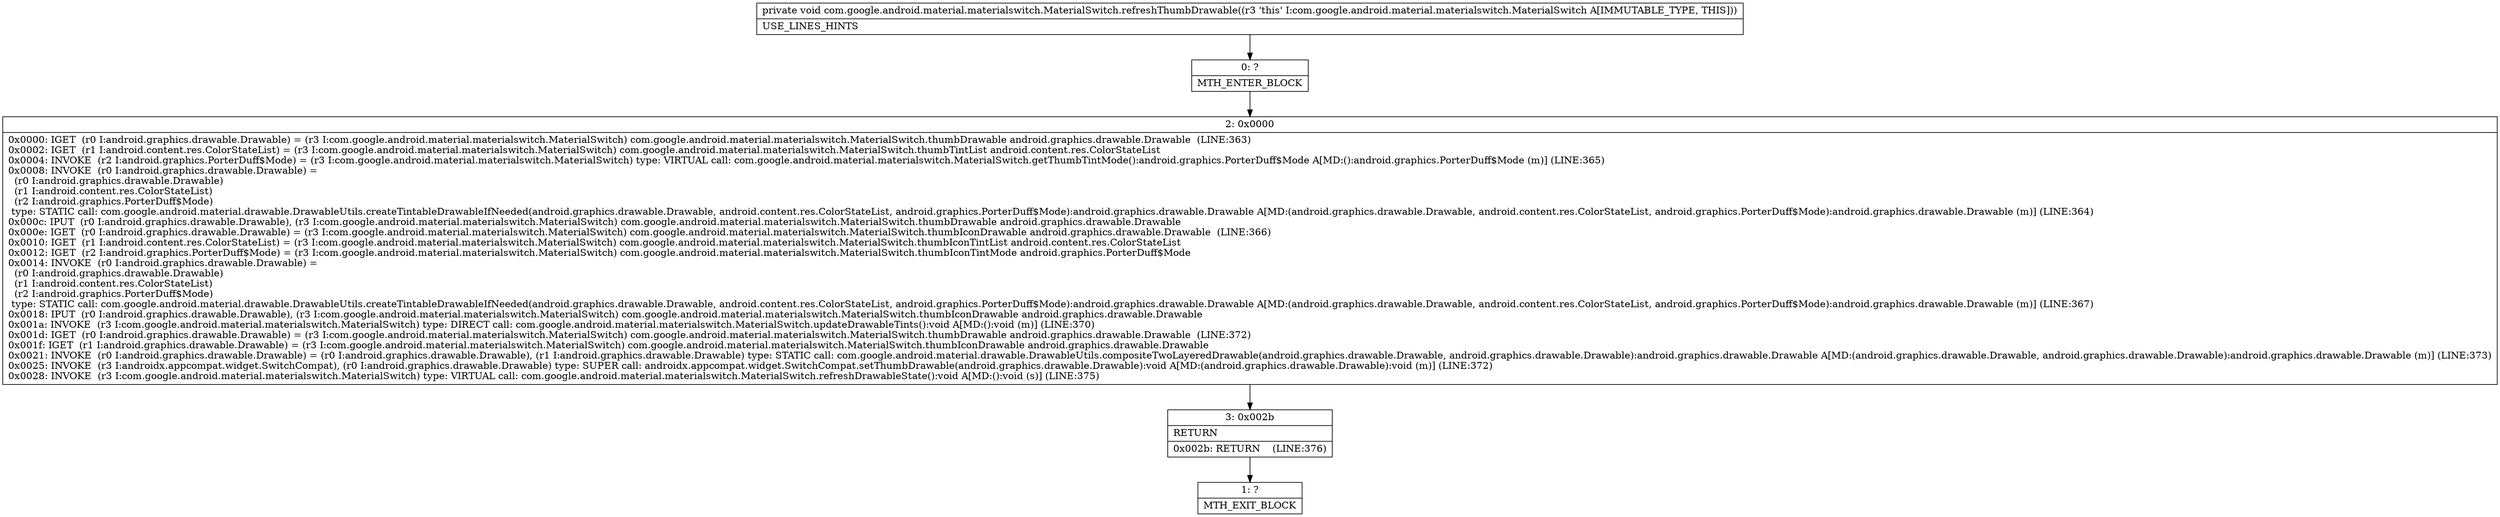 digraph "CFG forcom.google.android.material.materialswitch.MaterialSwitch.refreshThumbDrawable()V" {
Node_0 [shape=record,label="{0\:\ ?|MTH_ENTER_BLOCK\l}"];
Node_2 [shape=record,label="{2\:\ 0x0000|0x0000: IGET  (r0 I:android.graphics.drawable.Drawable) = (r3 I:com.google.android.material.materialswitch.MaterialSwitch) com.google.android.material.materialswitch.MaterialSwitch.thumbDrawable android.graphics.drawable.Drawable  (LINE:363)\l0x0002: IGET  (r1 I:android.content.res.ColorStateList) = (r3 I:com.google.android.material.materialswitch.MaterialSwitch) com.google.android.material.materialswitch.MaterialSwitch.thumbTintList android.content.res.ColorStateList \l0x0004: INVOKE  (r2 I:android.graphics.PorterDuff$Mode) = (r3 I:com.google.android.material.materialswitch.MaterialSwitch) type: VIRTUAL call: com.google.android.material.materialswitch.MaterialSwitch.getThumbTintMode():android.graphics.PorterDuff$Mode A[MD:():android.graphics.PorterDuff$Mode (m)] (LINE:365)\l0x0008: INVOKE  (r0 I:android.graphics.drawable.Drawable) = \l  (r0 I:android.graphics.drawable.Drawable)\l  (r1 I:android.content.res.ColorStateList)\l  (r2 I:android.graphics.PorterDuff$Mode)\l type: STATIC call: com.google.android.material.drawable.DrawableUtils.createTintableDrawableIfNeeded(android.graphics.drawable.Drawable, android.content.res.ColorStateList, android.graphics.PorterDuff$Mode):android.graphics.drawable.Drawable A[MD:(android.graphics.drawable.Drawable, android.content.res.ColorStateList, android.graphics.PorterDuff$Mode):android.graphics.drawable.Drawable (m)] (LINE:364)\l0x000c: IPUT  (r0 I:android.graphics.drawable.Drawable), (r3 I:com.google.android.material.materialswitch.MaterialSwitch) com.google.android.material.materialswitch.MaterialSwitch.thumbDrawable android.graphics.drawable.Drawable \l0x000e: IGET  (r0 I:android.graphics.drawable.Drawable) = (r3 I:com.google.android.material.materialswitch.MaterialSwitch) com.google.android.material.materialswitch.MaterialSwitch.thumbIconDrawable android.graphics.drawable.Drawable  (LINE:366)\l0x0010: IGET  (r1 I:android.content.res.ColorStateList) = (r3 I:com.google.android.material.materialswitch.MaterialSwitch) com.google.android.material.materialswitch.MaterialSwitch.thumbIconTintList android.content.res.ColorStateList \l0x0012: IGET  (r2 I:android.graphics.PorterDuff$Mode) = (r3 I:com.google.android.material.materialswitch.MaterialSwitch) com.google.android.material.materialswitch.MaterialSwitch.thumbIconTintMode android.graphics.PorterDuff$Mode \l0x0014: INVOKE  (r0 I:android.graphics.drawable.Drawable) = \l  (r0 I:android.graphics.drawable.Drawable)\l  (r1 I:android.content.res.ColorStateList)\l  (r2 I:android.graphics.PorterDuff$Mode)\l type: STATIC call: com.google.android.material.drawable.DrawableUtils.createTintableDrawableIfNeeded(android.graphics.drawable.Drawable, android.content.res.ColorStateList, android.graphics.PorterDuff$Mode):android.graphics.drawable.Drawable A[MD:(android.graphics.drawable.Drawable, android.content.res.ColorStateList, android.graphics.PorterDuff$Mode):android.graphics.drawable.Drawable (m)] (LINE:367)\l0x0018: IPUT  (r0 I:android.graphics.drawable.Drawable), (r3 I:com.google.android.material.materialswitch.MaterialSwitch) com.google.android.material.materialswitch.MaterialSwitch.thumbIconDrawable android.graphics.drawable.Drawable \l0x001a: INVOKE  (r3 I:com.google.android.material.materialswitch.MaterialSwitch) type: DIRECT call: com.google.android.material.materialswitch.MaterialSwitch.updateDrawableTints():void A[MD:():void (m)] (LINE:370)\l0x001d: IGET  (r0 I:android.graphics.drawable.Drawable) = (r3 I:com.google.android.material.materialswitch.MaterialSwitch) com.google.android.material.materialswitch.MaterialSwitch.thumbDrawable android.graphics.drawable.Drawable  (LINE:372)\l0x001f: IGET  (r1 I:android.graphics.drawable.Drawable) = (r3 I:com.google.android.material.materialswitch.MaterialSwitch) com.google.android.material.materialswitch.MaterialSwitch.thumbIconDrawable android.graphics.drawable.Drawable \l0x0021: INVOKE  (r0 I:android.graphics.drawable.Drawable) = (r0 I:android.graphics.drawable.Drawable), (r1 I:android.graphics.drawable.Drawable) type: STATIC call: com.google.android.material.drawable.DrawableUtils.compositeTwoLayeredDrawable(android.graphics.drawable.Drawable, android.graphics.drawable.Drawable):android.graphics.drawable.Drawable A[MD:(android.graphics.drawable.Drawable, android.graphics.drawable.Drawable):android.graphics.drawable.Drawable (m)] (LINE:373)\l0x0025: INVOKE  (r3 I:androidx.appcompat.widget.SwitchCompat), (r0 I:android.graphics.drawable.Drawable) type: SUPER call: androidx.appcompat.widget.SwitchCompat.setThumbDrawable(android.graphics.drawable.Drawable):void A[MD:(android.graphics.drawable.Drawable):void (m)] (LINE:372)\l0x0028: INVOKE  (r3 I:com.google.android.material.materialswitch.MaterialSwitch) type: VIRTUAL call: com.google.android.material.materialswitch.MaterialSwitch.refreshDrawableState():void A[MD:():void (s)] (LINE:375)\l}"];
Node_3 [shape=record,label="{3\:\ 0x002b|RETURN\l|0x002b: RETURN    (LINE:376)\l}"];
Node_1 [shape=record,label="{1\:\ ?|MTH_EXIT_BLOCK\l}"];
MethodNode[shape=record,label="{private void com.google.android.material.materialswitch.MaterialSwitch.refreshThumbDrawable((r3 'this' I:com.google.android.material.materialswitch.MaterialSwitch A[IMMUTABLE_TYPE, THIS]))  | USE_LINES_HINTS\l}"];
MethodNode -> Node_0;Node_0 -> Node_2;
Node_2 -> Node_3;
Node_3 -> Node_1;
}

